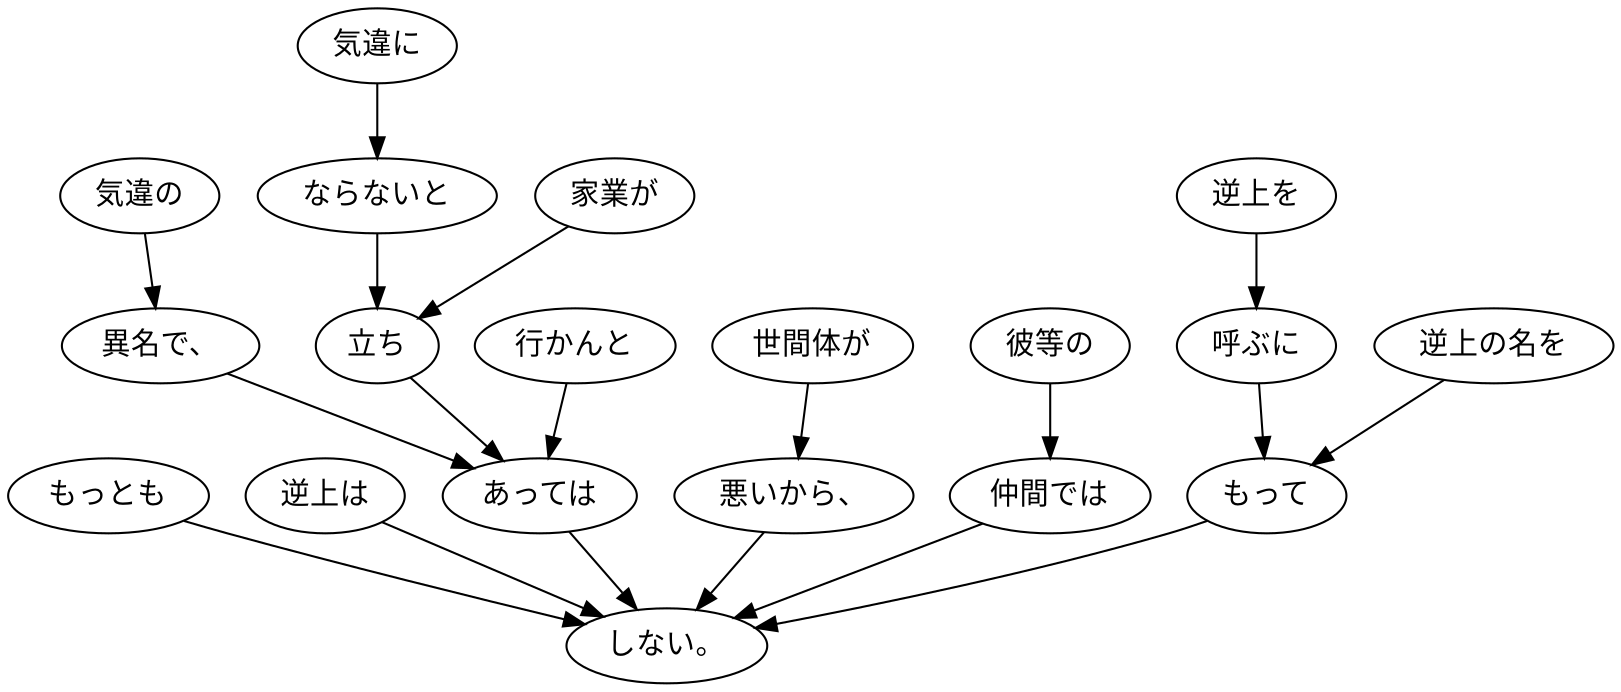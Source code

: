 digraph graph4880 {
	node0 [label="もっとも"];
	node1 [label="逆上は"];
	node2 [label="気違の"];
	node3 [label="異名で、"];
	node4 [label="気違に"];
	node5 [label="ならないと"];
	node6 [label="家業が"];
	node7 [label="立ち"];
	node8 [label="行かんと"];
	node9 [label="あっては"];
	node10 [label="世間体が"];
	node11 [label="悪いから、"];
	node12 [label="彼等の"];
	node13 [label="仲間では"];
	node14 [label="逆上を"];
	node15 [label="呼ぶに"];
	node16 [label="逆上の名を"];
	node17 [label="もって"];
	node18 [label="しない。"];
	node0 -> node18;
	node1 -> node18;
	node2 -> node3;
	node3 -> node9;
	node4 -> node5;
	node5 -> node7;
	node6 -> node7;
	node7 -> node9;
	node8 -> node9;
	node9 -> node18;
	node10 -> node11;
	node11 -> node18;
	node12 -> node13;
	node13 -> node18;
	node14 -> node15;
	node15 -> node17;
	node16 -> node17;
	node17 -> node18;
}
